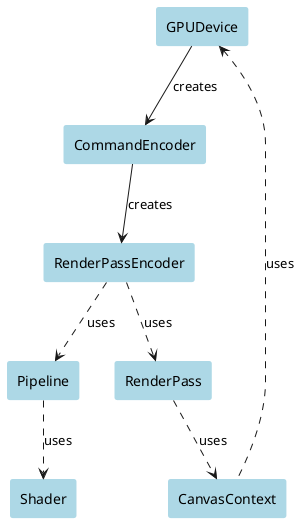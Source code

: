 @startuml
skinparam componentStyle rectangle
skinparam component {
BackgroundColor lightblue
BorderColor lightblue
}

component GPUDevice
component CommandEncoder
component RenderPassEncoder
component RenderPass
component CanvasContext
component Pipeline
component Shader

GPUDevice --> CommandEncoder : creates
CanvasContext .u.> GPUDevice: uses
CommandEncoder --> RenderPassEncoder : creates
RenderPassEncoder ..> RenderPass : uses
RenderPassEncoder ..> Pipeline : uses
Pipeline ..> Shader : uses
RenderPass ..> CanvasContext : uses


'hide GPUDevice
'hide CanvasContext
'hide CommandEncoder
'hide RenderPassEncoder
'hide Pipeline
'hide Shader
'hide RenderPass

@enduml